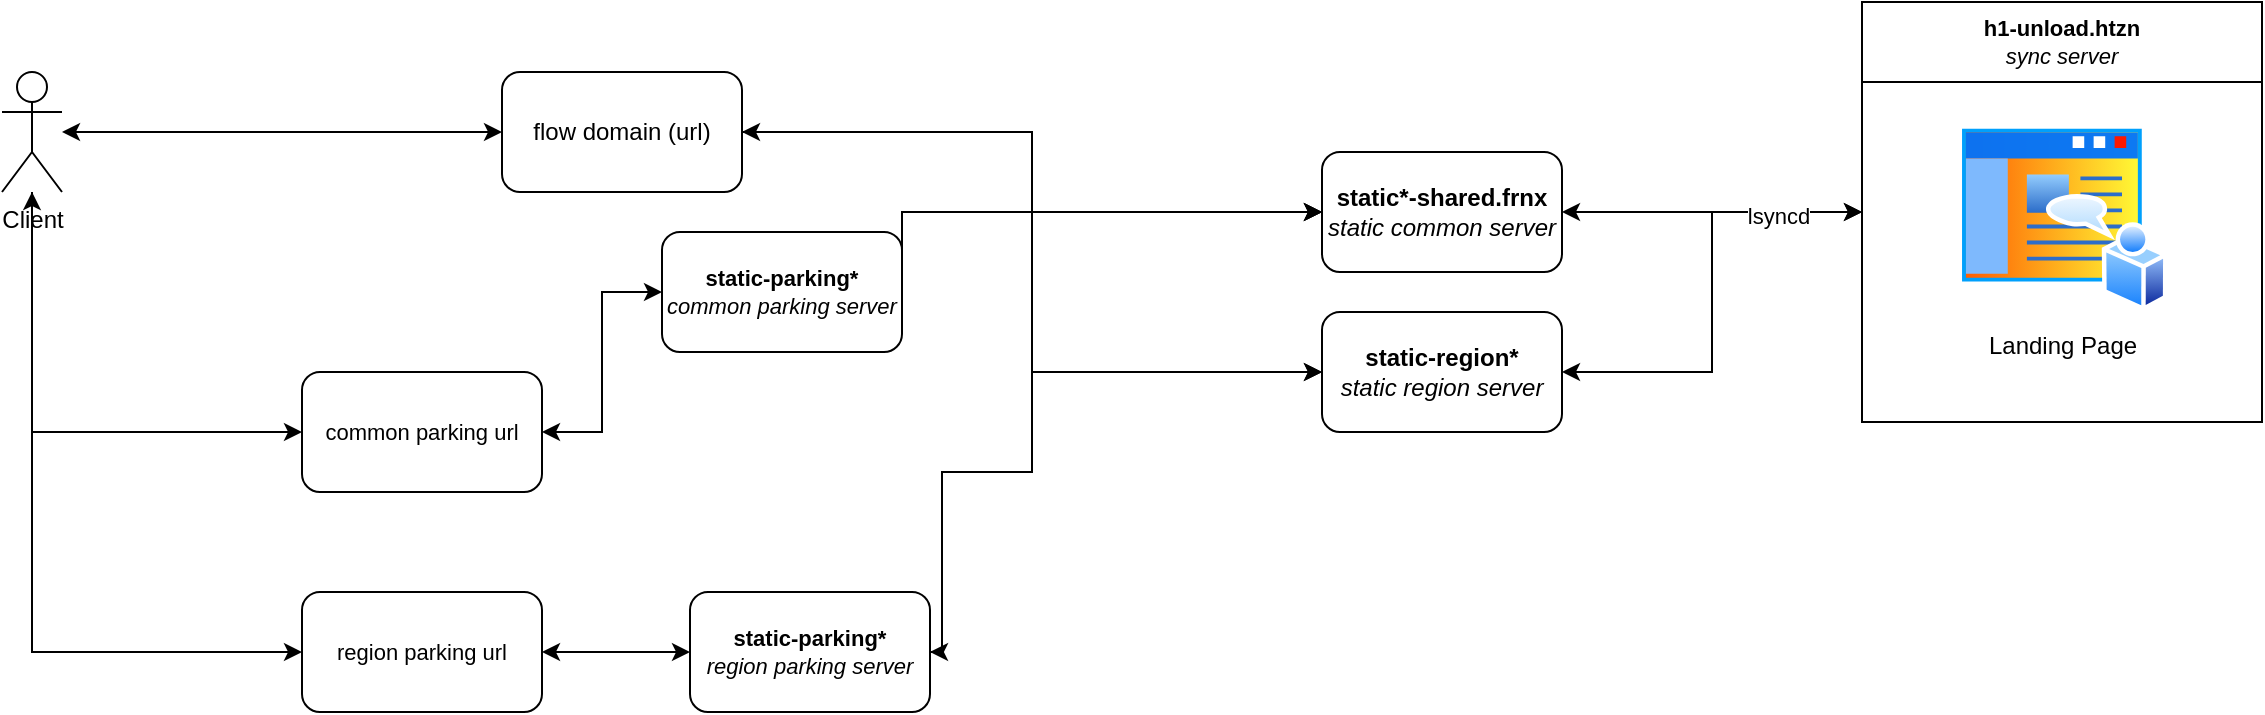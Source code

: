 <mxfile version="26.0.6">
  <diagram name="Страница — 1" id="z96_qJg9Ba0U_l2eJsHz">
    <mxGraphModel dx="736" dy="456" grid="1" gridSize="10" guides="1" tooltips="1" connect="1" arrows="1" fold="1" page="1" pageScale="1" pageWidth="827" pageHeight="1169" math="0" shadow="0">
      <root>
        <mxCell id="0" />
        <mxCell id="1" parent="0" />
        <mxCell id="acskBeSU3LfLO-v4SMMu-5" style="edgeStyle=orthogonalEdgeStyle;rounded=0;orthogonalLoop=1;jettySize=auto;html=1;entryX=0;entryY=0.5;entryDx=0;entryDy=0;startArrow=classic;startFill=1;" edge="1" parent="1" source="acskBeSU3LfLO-v4SMMu-1" target="acskBeSU3LfLO-v4SMMu-3">
          <mxGeometry relative="1" as="geometry" />
        </mxCell>
        <mxCell id="acskBeSU3LfLO-v4SMMu-25" style="edgeStyle=orthogonalEdgeStyle;rounded=0;orthogonalLoop=1;jettySize=auto;html=1;entryX=0;entryY=0.5;entryDx=0;entryDy=0;" edge="1" parent="1" source="acskBeSU3LfLO-v4SMMu-1" target="acskBeSU3LfLO-v4SMMu-24">
          <mxGeometry relative="1" as="geometry">
            <Array as="points">
              <mxPoint x="85" y="340" />
            </Array>
          </mxGeometry>
        </mxCell>
        <mxCell id="acskBeSU3LfLO-v4SMMu-1" value="Client" style="shape=umlActor;verticalLabelPosition=bottom;verticalAlign=top;html=1;outlineConnect=0;" vertex="1" parent="1">
          <mxGeometry x="70" y="160" width="30" height="60" as="geometry" />
        </mxCell>
        <mxCell id="acskBeSU3LfLO-v4SMMu-4" style="edgeStyle=orthogonalEdgeStyle;rounded=0;orthogonalLoop=1;jettySize=auto;html=1;entryX=0;entryY=0.5;entryDx=0;entryDy=0;fontSize=10;startArrow=classic;startFill=1;" edge="1" parent="1" source="acskBeSU3LfLO-v4SMMu-3" target="acskBeSU3LfLO-v4SMMu-15">
          <mxGeometry relative="1" as="geometry">
            <mxPoint x="640" y="230" as="targetPoint" />
          </mxGeometry>
        </mxCell>
        <mxCell id="acskBeSU3LfLO-v4SMMu-22" style="edgeStyle=orthogonalEdgeStyle;rounded=0;orthogonalLoop=1;jettySize=auto;html=1;entryX=0;entryY=0.5;entryDx=0;entryDy=0;" edge="1" parent="1" source="acskBeSU3LfLO-v4SMMu-3" target="acskBeSU3LfLO-v4SMMu-18">
          <mxGeometry relative="1" as="geometry" />
        </mxCell>
        <mxCell id="acskBeSU3LfLO-v4SMMu-3" value="flow domain (url)" style="rounded=1;whiteSpace=wrap;html=1;" vertex="1" parent="1">
          <mxGeometry x="320" y="160" width="120" height="60" as="geometry" />
        </mxCell>
        <mxCell id="acskBeSU3LfLO-v4SMMu-8" style="edgeStyle=orthogonalEdgeStyle;rounded=0;orthogonalLoop=1;jettySize=auto;html=1;entryX=0;entryY=0.5;entryDx=0;entryDy=0;startArrow=classic;startFill=1;" edge="1" parent="1" source="acskBeSU3LfLO-v4SMMu-6" target="acskBeSU3LfLO-v4SMMu-7">
          <mxGeometry relative="1" as="geometry" />
        </mxCell>
        <mxCell id="acskBeSU3LfLO-v4SMMu-12" style="edgeStyle=orthogonalEdgeStyle;rounded=0;orthogonalLoop=1;jettySize=auto;html=1;startArrow=classic;startFill=1;" edge="1" parent="1" source="acskBeSU3LfLO-v4SMMu-6" target="acskBeSU3LfLO-v4SMMu-1">
          <mxGeometry relative="1" as="geometry" />
        </mxCell>
        <mxCell id="acskBeSU3LfLO-v4SMMu-6" value="region parking url" style="rounded=1;whiteSpace=wrap;html=1;fontSize=11;" vertex="1" parent="1">
          <mxGeometry x="220" y="420" width="120" height="60" as="geometry" />
        </mxCell>
        <mxCell id="acskBeSU3LfLO-v4SMMu-11" style="edgeStyle=orthogonalEdgeStyle;rounded=0;orthogonalLoop=1;jettySize=auto;html=1;entryX=0;entryY=0.5;entryDx=0;entryDy=0;startArrow=classic;startFill=1;exitX=1;exitY=0.5;exitDx=0;exitDy=0;" edge="1" parent="1" source="acskBeSU3LfLO-v4SMMu-7" target="acskBeSU3LfLO-v4SMMu-15">
          <mxGeometry relative="1" as="geometry">
            <mxPoint x="535" y="360.043" as="sourcePoint" />
            <mxPoint x="725" y="230" as="targetPoint" />
            <Array as="points">
              <mxPoint x="540" y="360" />
              <mxPoint x="585" y="360" />
              <mxPoint x="585" y="230" />
            </Array>
          </mxGeometry>
        </mxCell>
        <mxCell id="acskBeSU3LfLO-v4SMMu-21" style="edgeStyle=orthogonalEdgeStyle;rounded=0;orthogonalLoop=1;jettySize=auto;html=1;entryX=0;entryY=0.5;entryDx=0;entryDy=0;exitX=1;exitY=0.5;exitDx=0;exitDy=0;" edge="1" parent="1" source="acskBeSU3LfLO-v4SMMu-7" target="acskBeSU3LfLO-v4SMMu-18">
          <mxGeometry relative="1" as="geometry">
            <mxPoint x="545" y="360.043" as="sourcePoint" />
            <mxPoint x="735" y="310" as="targetPoint" />
            <Array as="points">
              <mxPoint x="540" y="360" />
              <mxPoint x="585" y="360" />
              <mxPoint x="585" y="310" />
            </Array>
          </mxGeometry>
        </mxCell>
        <mxCell id="acskBeSU3LfLO-v4SMMu-7" value="&lt;div&gt;&lt;b&gt;static-parking*&lt;/b&gt;&lt;/div&gt;&lt;div&gt;&lt;i&gt;region parking server&lt;/i&gt;&lt;/div&gt;" style="rounded=1;whiteSpace=wrap;html=1;fontSize=11;" vertex="1" parent="1">
          <mxGeometry x="414" y="420" width="120" height="60" as="geometry" />
        </mxCell>
        <mxCell id="acskBeSU3LfLO-v4SMMu-13" value="h1-unload.htzn&lt;div&gt;&lt;i&gt;&lt;span style=&quot;font-weight: normal;&quot;&gt;sync server&lt;/span&gt;&lt;/i&gt;&lt;/div&gt;" style="swimlane;whiteSpace=wrap;html=1;fontSize=11;startSize=40;" vertex="1" parent="1">
          <mxGeometry x="1000" y="125" width="200" height="210" as="geometry" />
        </mxCell>
        <mxCell id="acskBeSU3LfLO-v4SMMu-14" value="Landing Page" style="image;aspect=fixed;perimeter=ellipsePerimeter;html=1;align=center;shadow=0;dashed=0;spacingTop=3;image=img/lib/active_directory/home_page.svg;" vertex="1" parent="acskBeSU3LfLO-v4SMMu-13">
          <mxGeometry x="47.22" y="60" width="105.56" height="95" as="geometry" />
        </mxCell>
        <mxCell id="acskBeSU3LfLO-v4SMMu-16" style="edgeStyle=orthogonalEdgeStyle;rounded=0;orthogonalLoop=1;jettySize=auto;html=1;entryX=0;entryY=0.5;entryDx=0;entryDy=0;startArrow=classic;startFill=1;" edge="1" parent="1" source="acskBeSU3LfLO-v4SMMu-15" target="acskBeSU3LfLO-v4SMMu-13">
          <mxGeometry relative="1" as="geometry" />
        </mxCell>
        <mxCell id="acskBeSU3LfLO-v4SMMu-15" value="&lt;b&gt;static*-shared.frnx&lt;/b&gt;&lt;br&gt;&lt;i&gt;static common server&lt;/i&gt;" style="rounded=1;whiteSpace=wrap;html=1;" vertex="1" parent="1">
          <mxGeometry x="730" y="200" width="120" height="60" as="geometry" />
        </mxCell>
        <mxCell id="acskBeSU3LfLO-v4SMMu-20" style="edgeStyle=orthogonalEdgeStyle;rounded=0;orthogonalLoop=1;jettySize=auto;html=1;entryX=0;entryY=0.5;entryDx=0;entryDy=0;startArrow=classic;startFill=1;" edge="1" parent="1" source="acskBeSU3LfLO-v4SMMu-18" target="acskBeSU3LfLO-v4SMMu-13">
          <mxGeometry relative="1" as="geometry" />
        </mxCell>
        <mxCell id="acskBeSU3LfLO-v4SMMu-23" value="lsyncd" style="edgeLabel;html=1;align=center;verticalAlign=middle;resizable=0;points=[];" vertex="1" connectable="0" parent="acskBeSU3LfLO-v4SMMu-20">
          <mxGeometry x="0.632" y="-2" relative="1" as="geometry">
            <mxPoint as="offset" />
          </mxGeometry>
        </mxCell>
        <mxCell id="acskBeSU3LfLO-v4SMMu-18" value="&lt;b&gt;&lt;span class=&quot;s1&quot;&gt;static-region&lt;/span&gt;*&lt;/b&gt;&lt;br&gt;&lt;i&gt;static region server&lt;/i&gt;" style="rounded=1;whiteSpace=wrap;html=1;" vertex="1" parent="1">
          <mxGeometry x="730" y="280" width="120" height="60" as="geometry" />
        </mxCell>
        <mxCell id="acskBeSU3LfLO-v4SMMu-27" style="edgeStyle=orthogonalEdgeStyle;rounded=0;orthogonalLoop=1;jettySize=auto;html=1;entryX=0;entryY=0.5;entryDx=0;entryDy=0;startArrow=classic;startFill=1;" edge="1" parent="1" source="acskBeSU3LfLO-v4SMMu-24" target="acskBeSU3LfLO-v4SMMu-26">
          <mxGeometry relative="1" as="geometry" />
        </mxCell>
        <mxCell id="acskBeSU3LfLO-v4SMMu-24" value="common parking url" style="rounded=1;whiteSpace=wrap;html=1;fontSize=11;" vertex="1" parent="1">
          <mxGeometry x="220" y="310" width="120" height="60" as="geometry" />
        </mxCell>
        <mxCell id="acskBeSU3LfLO-v4SMMu-28" style="edgeStyle=orthogonalEdgeStyle;rounded=0;orthogonalLoop=1;jettySize=auto;html=1;entryX=0;entryY=0.5;entryDx=0;entryDy=0;exitX=1;exitY=0.5;exitDx=0;exitDy=0;" edge="1" parent="1" source="acskBeSU3LfLO-v4SMMu-26" target="acskBeSU3LfLO-v4SMMu-15">
          <mxGeometry relative="1" as="geometry">
            <Array as="points">
              <mxPoint x="520" y="230" />
            </Array>
          </mxGeometry>
        </mxCell>
        <mxCell id="acskBeSU3LfLO-v4SMMu-26" value="&lt;div&gt;&lt;b&gt;static-parking*&lt;/b&gt;&lt;/div&gt;&lt;div&gt;&lt;i&gt;common parking server&lt;/i&gt;&lt;/div&gt;" style="rounded=1;whiteSpace=wrap;html=1;fontSize=11;" vertex="1" parent="1">
          <mxGeometry x="400" y="240" width="120" height="60" as="geometry" />
        </mxCell>
      </root>
    </mxGraphModel>
  </diagram>
</mxfile>
